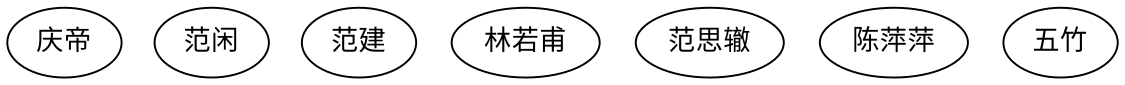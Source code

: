// qingyunian.dot
digraph qingyunianrenwu {
	// man
	size="7.5, 7.5"; ranksep=1.25
	// node [shape=box; color=blue]
	"庆帝" [label="庆帝", image="/Users/mac/myproject/mydot/dot_files/dotfiles/images/qingdi.png", labelpos=b]; 
	"庆帝"; "范闲"; "范建"; "林若甫"; "范思辙"; "陈萍萍"; "五竹";
	// "庆帝" ; "范闲"; "范建"; "林若甫"; "范思辙"; "陈萍萍"; "五竹";
	// "太子"; "二皇子"; "三皇子";
	// woman
// 	node [color=red; shape=ellipse]
// 	"叶轻眉";  "长公主"; "林婉儿"; "柳如玉";
// 	"范若若";

// 	// 父子/女关系
// 	edge [color=blue]
// 	"庆帝" -> "范闲"; "太子"; "二皇子"; "三皇子";
// 	"范建" -> "范闲";  [style=dotted]
// 	"陈萍萍" -> "范闲" [style=dotted]
// 	"五竹" -> "范闲" [style=dotted]
// 	"范建" -> "范若若"; "范思辙";
// 	"林若甫" -> "林婉儿";
	
// 	// 母子/女关系
// 	edge [color=red]
// 	"叶清眉" -> "范闲"
// 	"长公主" -> "林婉儿"
// 	"柳如玉" -> "范思辙"


// 	// 夫妻关系
// 	edge [color=green]
// 	"庆帝" -> "叶清眉"
// 	"范闲" -> "林婉儿"
// 	"林若甫" -> "长公主"
// 	"长公主" -> "太子" [style=dotted]

// 	{rank=same; "庆帝"; "叶清眉"; "范建"; "林若甫"; "长公主"}
// 	{rank=same; "范闲"; "范若若"; "林婉儿"; "范思辙"}
}